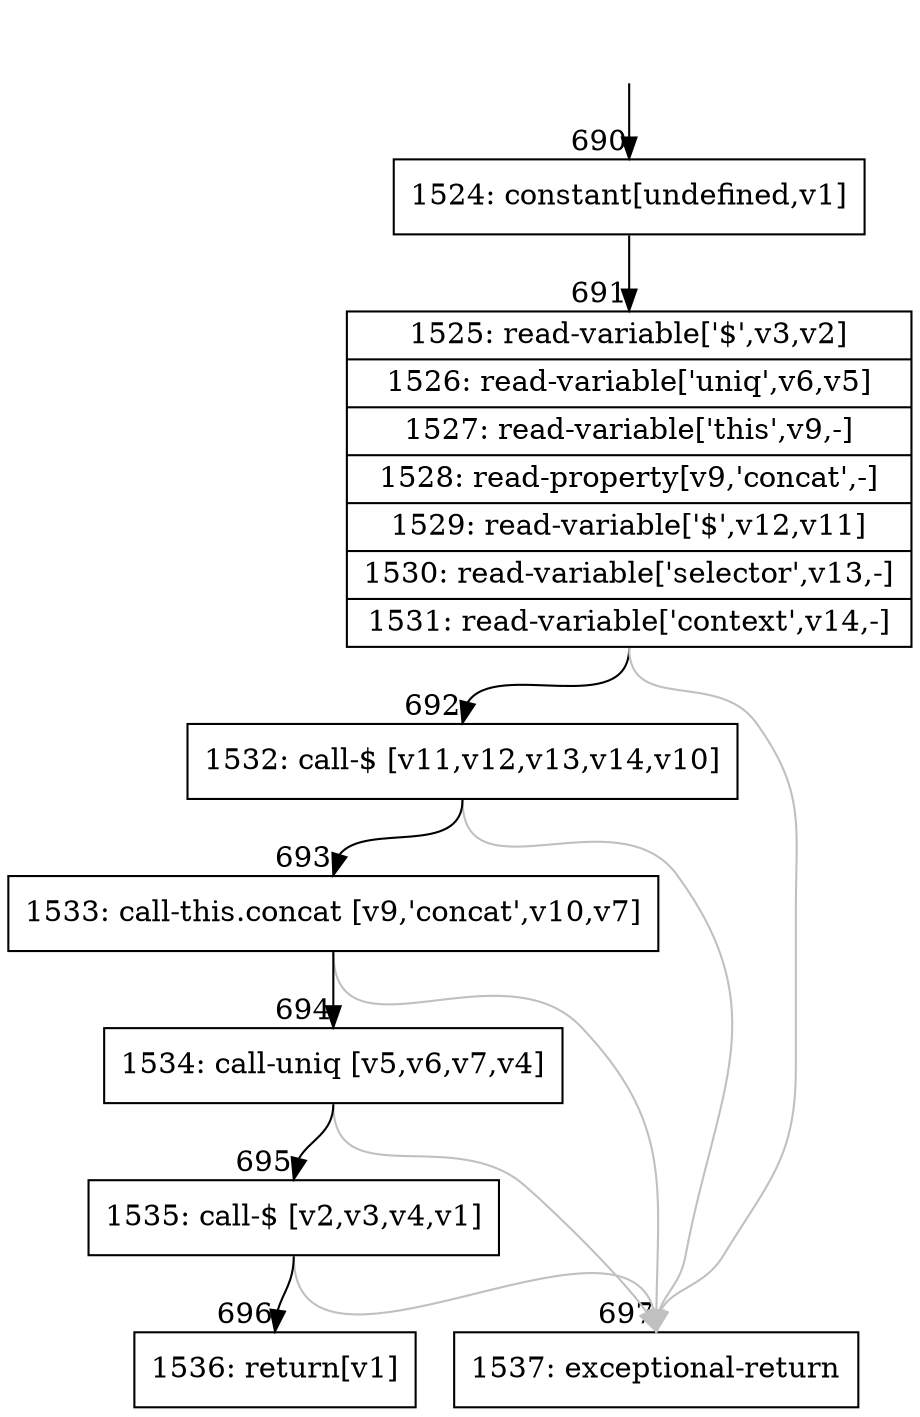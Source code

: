 digraph {
rankdir="TD"
BB_entry63[shape=none,label=""];
BB_entry63 -> BB690 [tailport=s, headport=n, headlabel="    690"]
BB690 [shape=record label="{1524: constant[undefined,v1]}" ] 
BB690 -> BB691 [tailport=s, headport=n, headlabel="      691"]
BB691 [shape=record label="{1525: read-variable['$',v3,v2]|1526: read-variable['uniq',v6,v5]|1527: read-variable['this',v9,-]|1528: read-property[v9,'concat',-]|1529: read-variable['$',v12,v11]|1530: read-variable['selector',v13,-]|1531: read-variable['context',v14,-]}" ] 
BB691 -> BB692 [tailport=s, headport=n, headlabel="      692"]
BB691 -> BB697 [tailport=s, headport=n, color=gray, headlabel="      697"]
BB692 [shape=record label="{1532: call-$ [v11,v12,v13,v14,v10]}" ] 
BB692 -> BB693 [tailport=s, headport=n, headlabel="      693"]
BB692 -> BB697 [tailport=s, headport=n, color=gray]
BB693 [shape=record label="{1533: call-this.concat [v9,'concat',v10,v7]}" ] 
BB693 -> BB694 [tailport=s, headport=n, headlabel="      694"]
BB693 -> BB697 [tailport=s, headport=n, color=gray]
BB694 [shape=record label="{1534: call-uniq [v5,v6,v7,v4]}" ] 
BB694 -> BB695 [tailport=s, headport=n, headlabel="      695"]
BB694 -> BB697 [tailport=s, headport=n, color=gray]
BB695 [shape=record label="{1535: call-$ [v2,v3,v4,v1]}" ] 
BB695 -> BB696 [tailport=s, headport=n, headlabel="      696"]
BB695 -> BB697 [tailport=s, headport=n, color=gray]
BB696 [shape=record label="{1536: return[v1]}" ] 
BB697 [shape=record label="{1537: exceptional-return}" ] 
//#$~ 438
}
